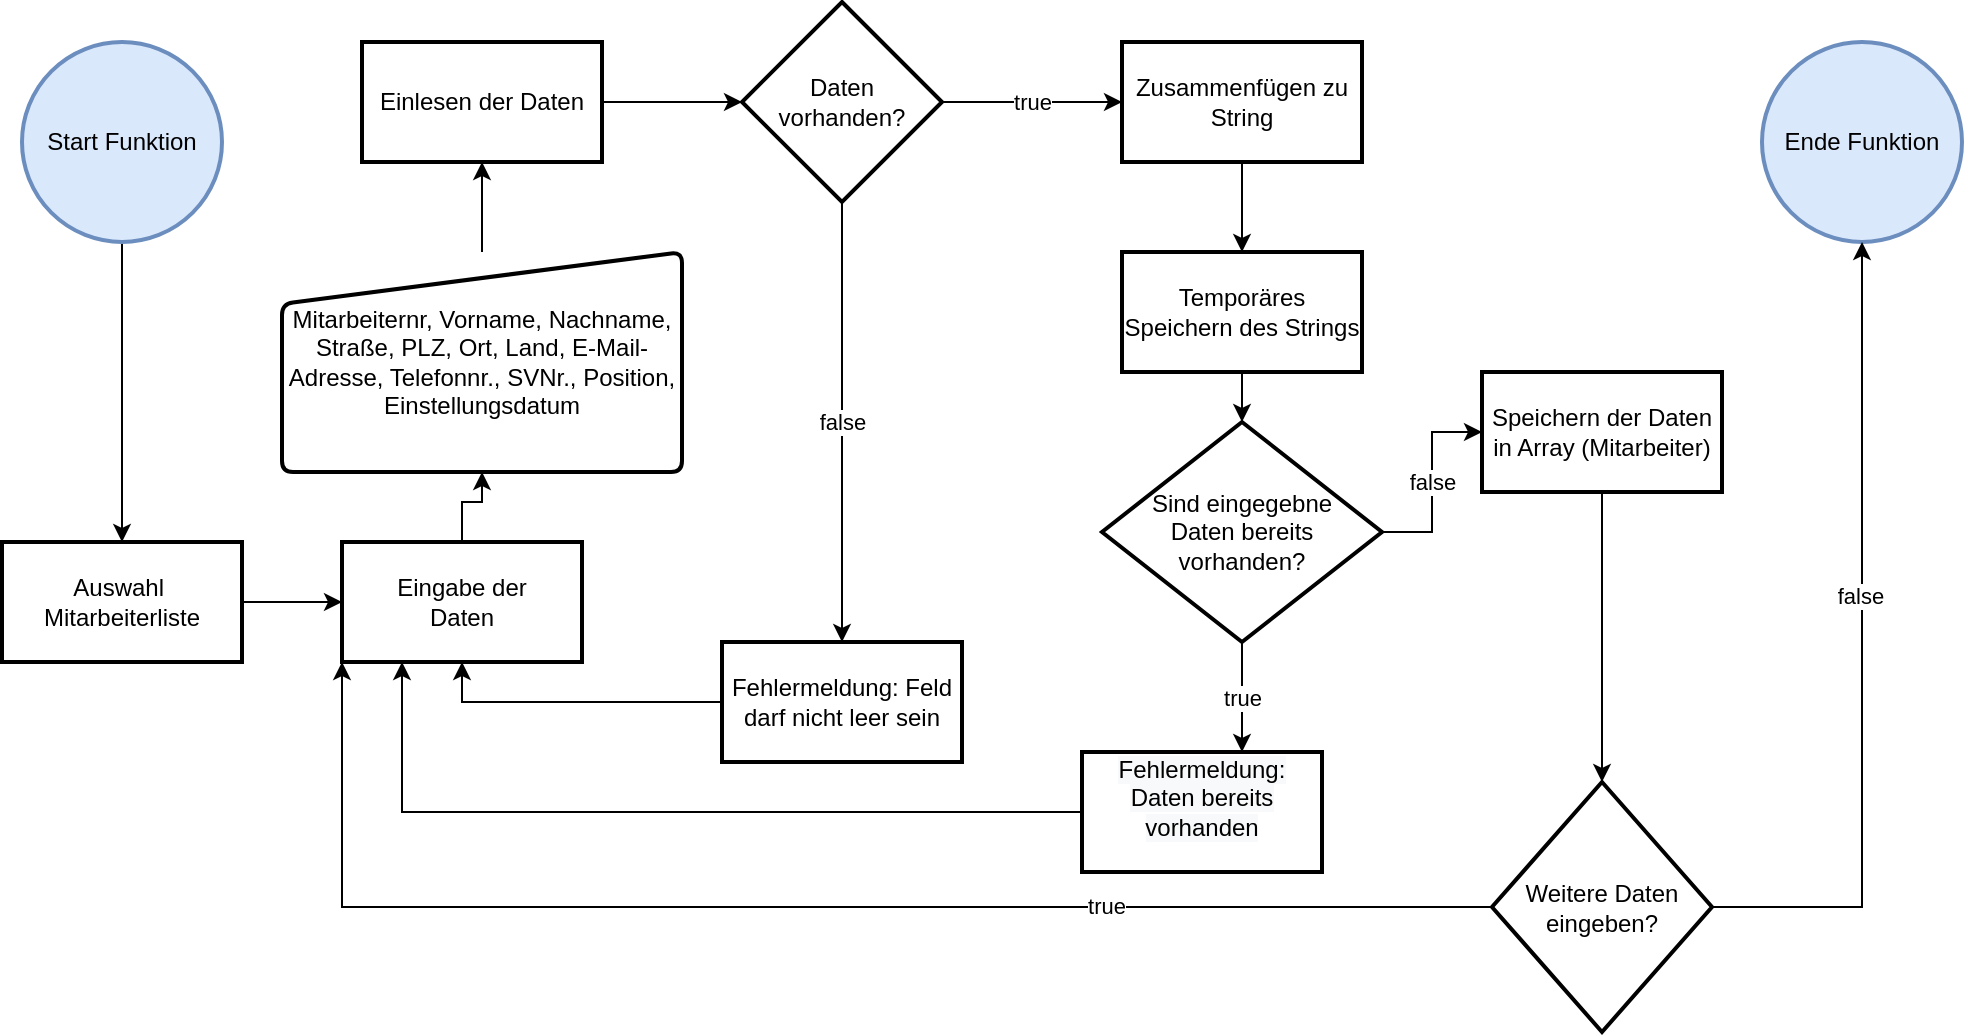 <mxfile version="19.0.1" type="device"><diagram id="C5RBs43oDa-KdzZeNtuy" name="Page-1"><mxGraphModel dx="1865" dy="641" grid="1" gridSize="10" guides="1" tooltips="1" connect="1" arrows="1" fold="1" page="1" pageScale="1" pageWidth="827" pageHeight="1169" math="0" shadow="0"><root><mxCell id="WIyWlLk6GJQsqaUBKTNV-0"/><mxCell id="WIyWlLk6GJQsqaUBKTNV-1" parent="WIyWlLk6GJQsqaUBKTNV-0"/><mxCell id="MsJZfu0had9GjQsY38Z4-39" value="" style="edgeStyle=orthogonalEdgeStyle;rounded=0;orthogonalLoop=1;jettySize=auto;html=1;" parent="WIyWlLk6GJQsqaUBKTNV-1" source="MsJZfu0had9GjQsY38Z4-0" target="MsJZfu0had9GjQsY38Z4-24" edge="1"><mxGeometry relative="1" as="geometry"/></mxCell><mxCell id="MsJZfu0had9GjQsY38Z4-0" value="Start Funktion" style="strokeWidth=2;html=1;shape=mxgraph.flowchart.start_2;whiteSpace=wrap;fillColor=#dae8fc;strokeColor=#6c8ebf;" parent="WIyWlLk6GJQsqaUBKTNV-1" vertex="1"><mxGeometry x="-800" y="40" width="100" height="100" as="geometry"/></mxCell><mxCell id="MsJZfu0had9GjQsY38Z4-6" value="" style="edgeStyle=orthogonalEdgeStyle;rounded=0;orthogonalLoop=1;jettySize=auto;html=1;" parent="WIyWlLk6GJQsqaUBKTNV-1" source="MsJZfu0had9GjQsY38Z4-1" target="MsJZfu0had9GjQsY38Z4-5" edge="1"><mxGeometry relative="1" as="geometry"/></mxCell><mxCell id="MsJZfu0had9GjQsY38Z4-1" value="Einlesen der Daten" style="whiteSpace=wrap;html=1;strokeWidth=2;" parent="WIyWlLk6GJQsqaUBKTNV-1" vertex="1"><mxGeometry x="-630" y="40" width="120" height="60" as="geometry"/></mxCell><mxCell id="MsJZfu0had9GjQsY38Z4-35" value="true" style="edgeStyle=orthogonalEdgeStyle;rounded=0;orthogonalLoop=1;jettySize=auto;html=1;" parent="WIyWlLk6GJQsqaUBKTNV-1" source="MsJZfu0had9GjQsY38Z4-5" target="MsJZfu0had9GjQsY38Z4-34" edge="1"><mxGeometry relative="1" as="geometry"/></mxCell><mxCell id="MsJZfu0had9GjQsY38Z4-38" value="false" style="edgeStyle=orthogonalEdgeStyle;rounded=0;orthogonalLoop=1;jettySize=auto;html=1;" parent="WIyWlLk6GJQsqaUBKTNV-1" source="MsJZfu0had9GjQsY38Z4-5" target="MsJZfu0had9GjQsY38Z4-9" edge="1"><mxGeometry relative="1" as="geometry"/></mxCell><mxCell id="MsJZfu0had9GjQsY38Z4-5" value="Daten vorhanden?" style="rhombus;whiteSpace=wrap;html=1;strokeWidth=2;" parent="WIyWlLk6GJQsqaUBKTNV-1" vertex="1"><mxGeometry x="-440" y="20" width="100" height="100" as="geometry"/></mxCell><mxCell id="MsJZfu0had9GjQsY38Z4-33" style="edgeStyle=orthogonalEdgeStyle;rounded=0;orthogonalLoop=1;jettySize=auto;html=1;entryX=0.5;entryY=1;entryDx=0;entryDy=0;" parent="WIyWlLk6GJQsqaUBKTNV-1" source="MsJZfu0had9GjQsY38Z4-9" target="MsJZfu0had9GjQsY38Z4-12" edge="1"><mxGeometry relative="1" as="geometry"/></mxCell><mxCell id="MsJZfu0had9GjQsY38Z4-9" value="Fehlermeldung: Feld&lt;br&gt;darf nicht leer sein" style="whiteSpace=wrap;html=1;strokeWidth=2;" parent="WIyWlLk6GJQsqaUBKTNV-1" vertex="1"><mxGeometry x="-450" y="340" width="120" height="60" as="geometry"/></mxCell><mxCell id="MsJZfu0had9GjQsY38Z4-42" value="" style="edgeStyle=orthogonalEdgeStyle;rounded=0;orthogonalLoop=1;jettySize=auto;html=1;" parent="WIyWlLk6GJQsqaUBKTNV-1" source="MsJZfu0had9GjQsY38Z4-12" target="MsJZfu0had9GjQsY38Z4-41" edge="1"><mxGeometry relative="1" as="geometry"/></mxCell><mxCell id="MsJZfu0had9GjQsY38Z4-12" value="Eingabe der&lt;br&gt;Daten" style="whiteSpace=wrap;html=1;strokeWidth=2;" parent="WIyWlLk6GJQsqaUBKTNV-1" vertex="1"><mxGeometry x="-640" y="290" width="120" height="60" as="geometry"/></mxCell><mxCell id="MsJZfu0had9GjQsY38Z4-15" value="Ende Funktion" style="strokeWidth=2;html=1;shape=mxgraph.flowchart.start_2;whiteSpace=wrap;fillColor=#dae8fc;strokeColor=#6c8ebf;" parent="WIyWlLk6GJQsqaUBKTNV-1" vertex="1"><mxGeometry x="70" y="40" width="100" height="100" as="geometry"/></mxCell><mxCell id="MsJZfu0had9GjQsY38Z4-28" value="" style="edgeStyle=orthogonalEdgeStyle;rounded=0;orthogonalLoop=1;jettySize=auto;html=1;" parent="WIyWlLk6GJQsqaUBKTNV-1" source="MsJZfu0had9GjQsY38Z4-24" target="MsJZfu0had9GjQsY38Z4-12" edge="1"><mxGeometry relative="1" as="geometry"/></mxCell><mxCell id="MsJZfu0had9GjQsY38Z4-24" value="Auswahl&amp;nbsp;&lt;br&gt;Mitarbeiterliste" style="whiteSpace=wrap;html=1;strokeWidth=2;" parent="WIyWlLk6GJQsqaUBKTNV-1" vertex="1"><mxGeometry x="-810" y="290" width="120" height="60" as="geometry"/></mxCell><mxCell id="5dNHr9DzcCDmQNRN5XfG-1" value="" style="edgeStyle=orthogonalEdgeStyle;rounded=0;orthogonalLoop=1;jettySize=auto;html=1;" edge="1" parent="WIyWlLk6GJQsqaUBKTNV-1" source="MsJZfu0had9GjQsY38Z4-34" target="5dNHr9DzcCDmQNRN5XfG-0"><mxGeometry relative="1" as="geometry"/></mxCell><mxCell id="MsJZfu0had9GjQsY38Z4-34" value="Zusammenfügen zu String" style="whiteSpace=wrap;html=1;strokeWidth=2;" parent="WIyWlLk6GJQsqaUBKTNV-1" vertex="1"><mxGeometry x="-250" y="40" width="120" height="60" as="geometry"/></mxCell><mxCell id="5dNHr9DzcCDmQNRN5XfG-4" value="" style="edgeStyle=orthogonalEdgeStyle;rounded=0;orthogonalLoop=1;jettySize=auto;html=1;" edge="1" parent="WIyWlLk6GJQsqaUBKTNV-1" source="MsJZfu0had9GjQsY38Z4-36" target="5dNHr9DzcCDmQNRN5XfG-3"><mxGeometry relative="1" as="geometry"/></mxCell><mxCell id="MsJZfu0had9GjQsY38Z4-36" value="Speichern der Daten in Array (Mitarbeiter)" style="whiteSpace=wrap;html=1;strokeWidth=2;" parent="WIyWlLk6GJQsqaUBKTNV-1" vertex="1"><mxGeometry x="-70" y="205" width="120" height="60" as="geometry"/></mxCell><mxCell id="MsJZfu0had9GjQsY38Z4-43" value="" style="edgeStyle=orthogonalEdgeStyle;rounded=0;orthogonalLoop=1;jettySize=auto;html=1;" parent="WIyWlLk6GJQsqaUBKTNV-1" source="MsJZfu0had9GjQsY38Z4-41" target="MsJZfu0had9GjQsY38Z4-1" edge="1"><mxGeometry relative="1" as="geometry"/></mxCell><mxCell id="MsJZfu0had9GjQsY38Z4-41" value="Mitarbeiternr, Vorname, Nachname, Straße, PLZ, Ort, Land, E-Mail-Adresse, Telefonnr., SVNr., Position, Einstellungsdatum" style="html=1;strokeWidth=2;shape=manualInput;whiteSpace=wrap;rounded=1;size=26;arcSize=11;" parent="WIyWlLk6GJQsqaUBKTNV-1" vertex="1"><mxGeometry x="-670" y="145" width="200" height="110" as="geometry"/></mxCell><mxCell id="aKMq0d9UhfMsKrkXTaJH-2" value="false" style="edgeStyle=orthogonalEdgeStyle;rounded=0;orthogonalLoop=1;jettySize=auto;html=1;" parent="WIyWlLk6GJQsqaUBKTNV-1" source="aKMq0d9UhfMsKrkXTaJH-0" target="MsJZfu0had9GjQsY38Z4-36" edge="1"><mxGeometry relative="1" as="geometry"/></mxCell><mxCell id="aKMq0d9UhfMsKrkXTaJH-4" value="true" style="edgeStyle=orthogonalEdgeStyle;rounded=0;orthogonalLoop=1;jettySize=auto;html=1;" parent="WIyWlLk6GJQsqaUBKTNV-1" source="aKMq0d9UhfMsKrkXTaJH-0" target="aKMq0d9UhfMsKrkXTaJH-3" edge="1"><mxGeometry relative="1" as="geometry"><Array as="points"><mxPoint x="-210" y="340"/><mxPoint x="-210" y="340"/></Array></mxGeometry></mxCell><mxCell id="aKMq0d9UhfMsKrkXTaJH-0" value="&lt;span style=&quot;&quot;&gt;Sind eingegebne&lt;/span&gt;&lt;br style=&quot;&quot;&gt;&lt;span style=&quot;&quot;&gt;Daten bereits vorhanden?&lt;/span&gt;" style="rhombus;whiteSpace=wrap;html=1;strokeWidth=2;" parent="WIyWlLk6GJQsqaUBKTNV-1" vertex="1"><mxGeometry x="-260" y="230" width="140" height="110" as="geometry"/></mxCell><mxCell id="aKMq0d9UhfMsKrkXTaJH-5" style="edgeStyle=orthogonalEdgeStyle;rounded=0;orthogonalLoop=1;jettySize=auto;html=1;entryX=0.25;entryY=1;entryDx=0;entryDy=0;" parent="WIyWlLk6GJQsqaUBKTNV-1" source="aKMq0d9UhfMsKrkXTaJH-3" target="MsJZfu0had9GjQsY38Z4-12" edge="1"><mxGeometry relative="1" as="geometry"/></mxCell><mxCell id="aKMq0d9UhfMsKrkXTaJH-3" value="&#10;&lt;span style=&quot;color: rgb(0, 0, 0); font-family: Helvetica; font-size: 12px; font-style: normal; font-variant-ligatures: normal; font-variant-caps: normal; font-weight: 400; letter-spacing: normal; orphans: 2; text-align: center; text-indent: 0px; text-transform: none; widows: 2; word-spacing: 0px; -webkit-text-stroke-width: 0px; background-color: rgb(248, 249, 250); text-decoration-thickness: initial; text-decoration-style: initial; text-decoration-color: initial; float: none; display: inline !important;&quot;&gt;Fehlermeldung: Daten bereits vorhanden&lt;/span&gt;&#10;&#10;" style="whiteSpace=wrap;html=1;strokeWidth=2;" parent="WIyWlLk6GJQsqaUBKTNV-1" vertex="1"><mxGeometry x="-270" y="395" width="120" height="60" as="geometry"/></mxCell><mxCell id="5dNHr9DzcCDmQNRN5XfG-2" value="" style="edgeStyle=orthogonalEdgeStyle;rounded=0;orthogonalLoop=1;jettySize=auto;html=1;" edge="1" parent="WIyWlLk6GJQsqaUBKTNV-1" source="5dNHr9DzcCDmQNRN5XfG-0" target="aKMq0d9UhfMsKrkXTaJH-0"><mxGeometry relative="1" as="geometry"/></mxCell><mxCell id="5dNHr9DzcCDmQNRN5XfG-0" value="Temporäres Speichern des Strings" style="whiteSpace=wrap;html=1;strokeWidth=2;" vertex="1" parent="WIyWlLk6GJQsqaUBKTNV-1"><mxGeometry x="-250" y="145" width="120" height="60" as="geometry"/></mxCell><mxCell id="5dNHr9DzcCDmQNRN5XfG-5" style="edgeStyle=orthogonalEdgeStyle;rounded=0;orthogonalLoop=1;jettySize=auto;html=1;entryX=0.5;entryY=1;entryDx=0;entryDy=0;entryPerimeter=0;" edge="1" parent="WIyWlLk6GJQsqaUBKTNV-1" source="5dNHr9DzcCDmQNRN5XfG-3" target="MsJZfu0had9GjQsY38Z4-15"><mxGeometry relative="1" as="geometry"/></mxCell><mxCell id="5dNHr9DzcCDmQNRN5XfG-6" value="false" style="edgeLabel;html=1;align=center;verticalAlign=middle;resizable=0;points=[];" vertex="1" connectable="0" parent="5dNHr9DzcCDmQNRN5XfG-5"><mxGeometry x="0.132" y="1" relative="1" as="geometry"><mxPoint as="offset"/></mxGeometry></mxCell><mxCell id="5dNHr9DzcCDmQNRN5XfG-7" style="edgeStyle=orthogonalEdgeStyle;rounded=0;orthogonalLoop=1;jettySize=auto;html=1;entryX=0;entryY=1;entryDx=0;entryDy=0;" edge="1" parent="WIyWlLk6GJQsqaUBKTNV-1" source="5dNHr9DzcCDmQNRN5XfG-3" target="MsJZfu0had9GjQsY38Z4-12"><mxGeometry relative="1" as="geometry"/></mxCell><mxCell id="5dNHr9DzcCDmQNRN5XfG-8" value="true" style="edgeLabel;html=1;align=center;verticalAlign=middle;resizable=0;points=[];" vertex="1" connectable="0" parent="5dNHr9DzcCDmQNRN5XfG-7"><mxGeometry x="-0.445" y="-1" relative="1" as="geometry"><mxPoint as="offset"/></mxGeometry></mxCell><mxCell id="5dNHr9DzcCDmQNRN5XfG-3" value="Weitere Daten eingeben?" style="rhombus;whiteSpace=wrap;html=1;strokeWidth=2;" vertex="1" parent="WIyWlLk6GJQsqaUBKTNV-1"><mxGeometry x="-65" y="410" width="110" height="125" as="geometry"/></mxCell></root></mxGraphModel></diagram></mxfile>